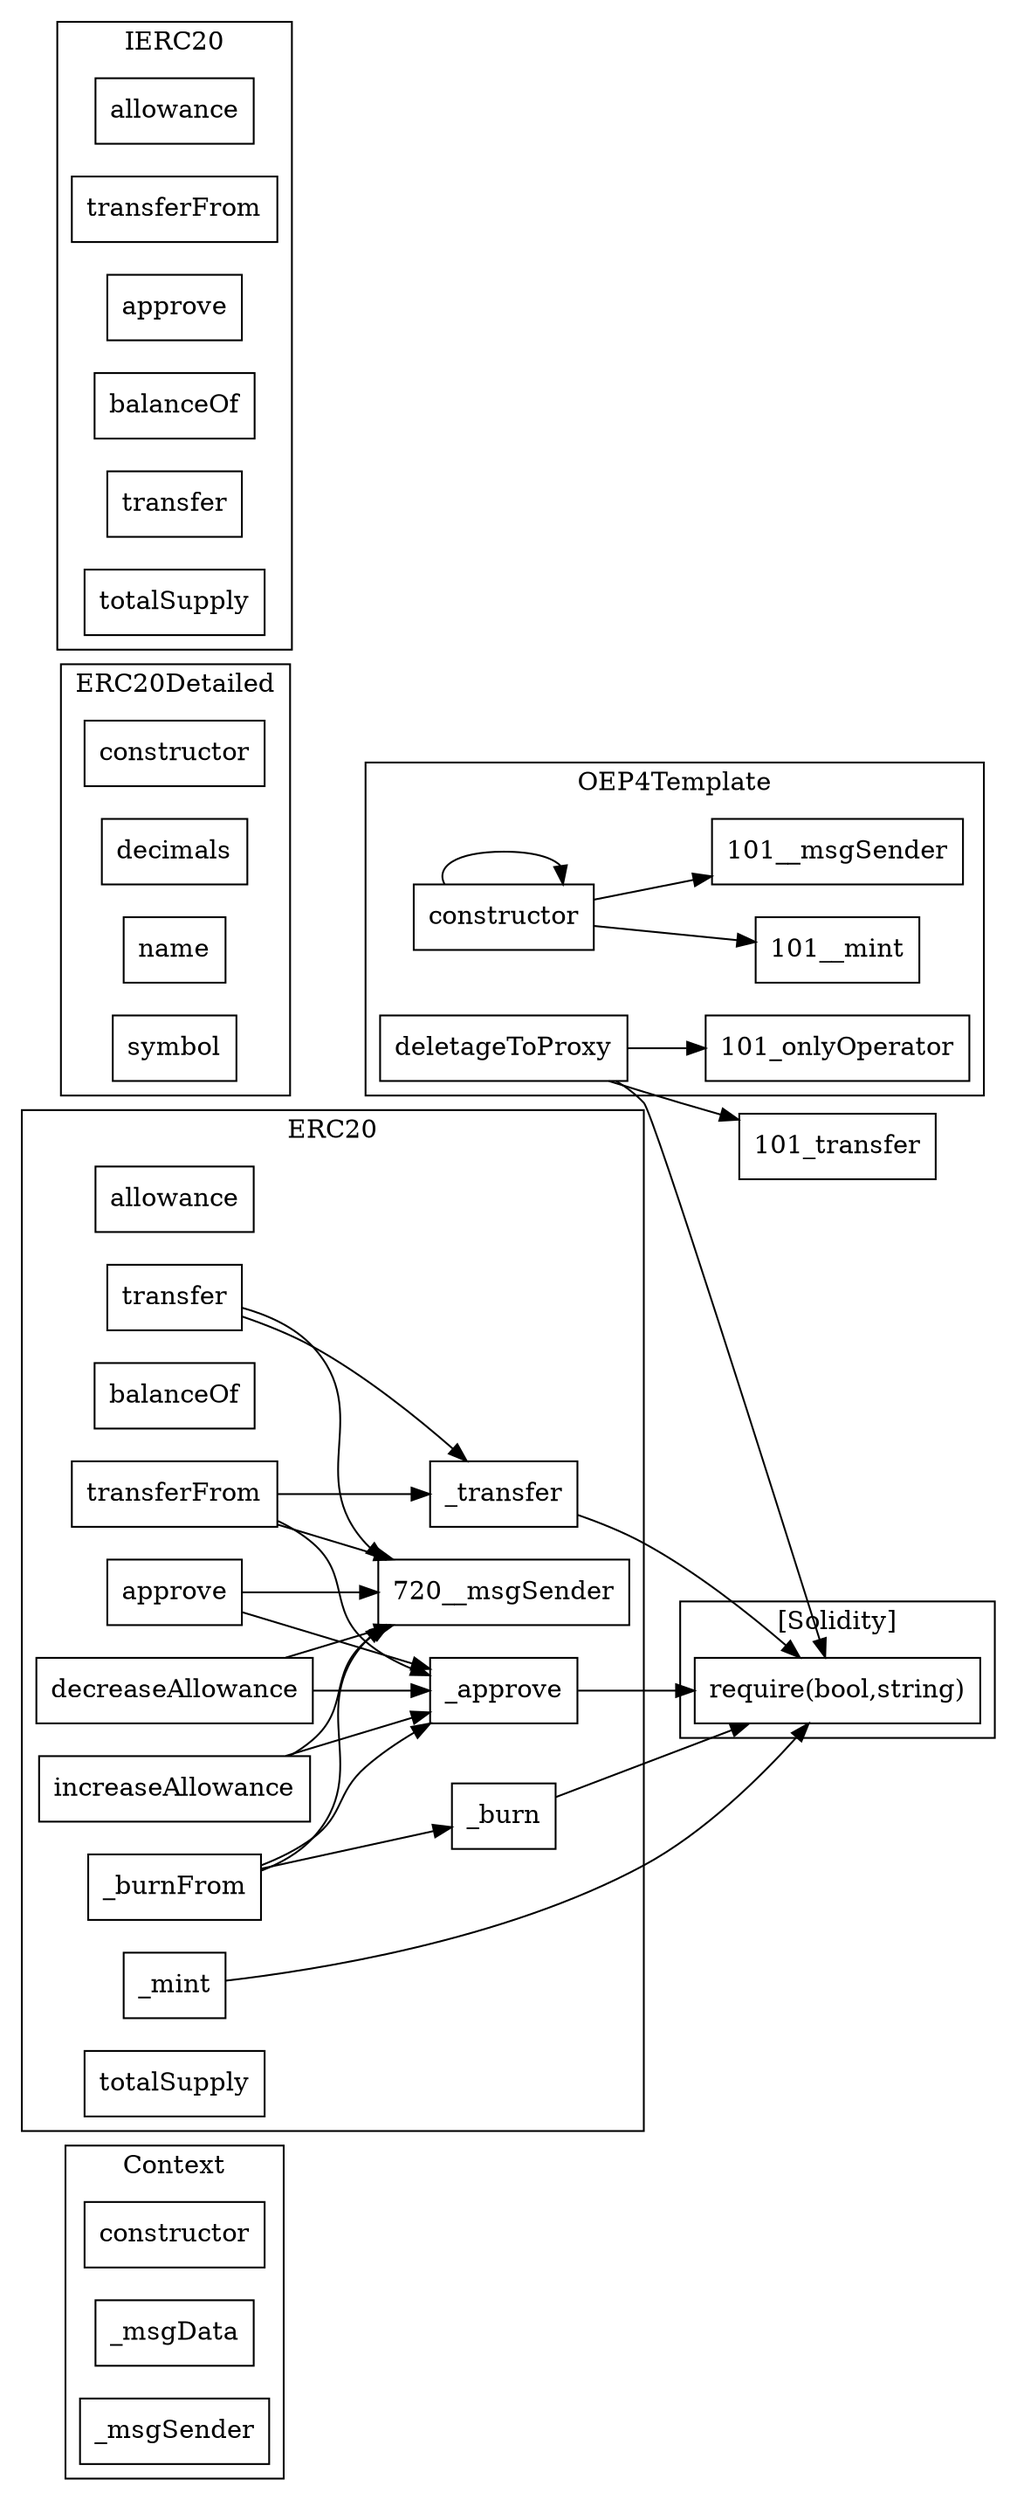 strict digraph {
rankdir="LR"
node [shape=box]
subgraph cluster_128_Context {
label = "Context"
"128_constructor" [label="constructor"]
"128__msgData" [label="_msgData"]
"128__msgSender" [label="_msgSender"]
}subgraph cluster_101_OEP4Template {
label = "OEP4Template"
"101_constructor" [label="constructor"]
"101_deletageToProxy" [label="deletageToProxy"]
"101_constructor" -> "101__mint"
"101_constructor" -> "101_constructor"
"101_constructor" -> "101__msgSender"
"101_deletageToProxy" -> "101_onlyOperator"
}subgraph cluster_778_ERC20Detailed {
label = "ERC20Detailed"
"778_constructor" [label="constructor"]
"778_decimals" [label="decimals"]
"778_name" [label="name"]
"778_symbol" [label="symbol"]
}subgraph cluster_847_IERC20 {
label = "IERC20"
"847_allowance" [label="allowance"]
"847_transferFrom" [label="transferFrom"]
"847_approve" [label="approve"]
"847_balanceOf" [label="balanceOf"]
"847_transfer" [label="transfer"]
"847_totalSupply" [label="totalSupply"]
}subgraph cluster_720_ERC20 {
label = "ERC20"
"720_allowance" [label="allowance"]
"720__burnFrom" [label="_burnFrom"]
"720_balanceOf" [label="balanceOf"]
"720_transferFrom" [label="transferFrom"]
"720_transfer" [label="transfer"]
"720__approve" [label="_approve"]
"720_decreaseAllowance" [label="decreaseAllowance"]
"720__burn" [label="_burn"]
"720__mint" [label="_mint"]
"720_approve" [label="approve"]
"720_increaseAllowance" [label="increaseAllowance"]
"720__transfer" [label="_transfer"]
"720_totalSupply" [label="totalSupply"]
"720_increaseAllowance" -> "720__msgSender"
"720__burnFrom" -> "720__msgSender"
"720_transfer" -> "720__msgSender"
"720_decreaseAllowance" -> "720__approve"
"720_increaseAllowance" -> "720__approve"
"720_decreaseAllowance" -> "720__msgSender"
"720__burnFrom" -> "720__burn"
"720_transferFrom" -> "720__transfer"
"720_approve" -> "720__msgSender"
"720_transferFrom" -> "720__approve"
"720_transferFrom" -> "720__msgSender"
"720_transfer" -> "720__transfer"
"720__burnFrom" -> "720__approve"
"720_approve" -> "720__approve"
}subgraph cluster_solidity {
label = "[Solidity]"
"require(bool,string)" 
"720__transfer" -> "require(bool,string)"
"720__burn" -> "require(bool,string)"
"720__mint" -> "require(bool,string)"
"101_deletageToProxy" -> "require(bool,string)"
"720__approve" -> "require(bool,string)"
}"101_deletageToProxy" -> "101_transfer"
}